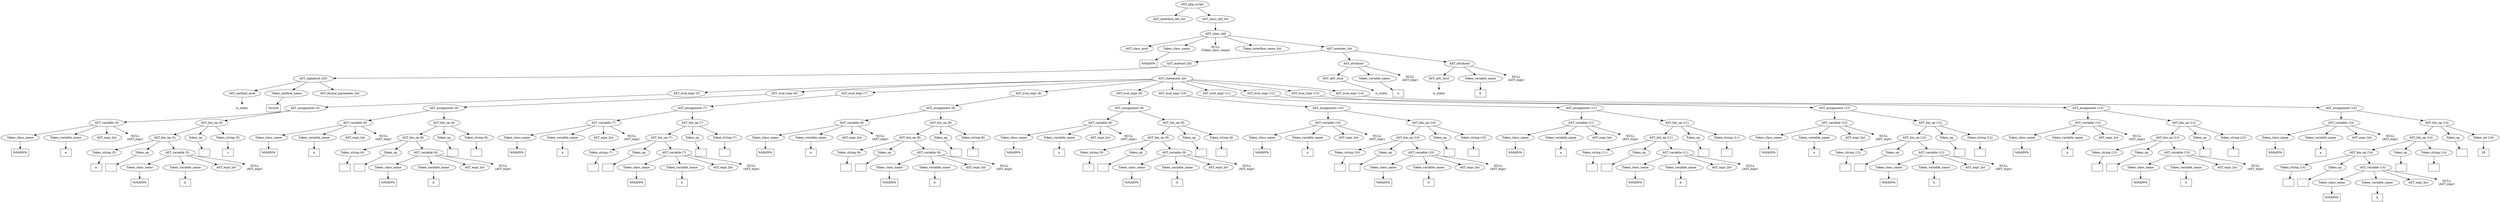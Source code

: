 /*
 * AST in dot format generated by phc -- the PHP compiler
 */

digraph AST {
node_0 [label="AST_php_script"];
node_1 [label="AST_interface_def_list"];
node_2 [label="AST_class_def_list"];
node_3 [label="AST_class_def"];
node_4 [label="AST_class_mod"];
node_5 [label="Token_class_name"];
node_6 [label="%MAIN%", shape=box]
node_5 -> node_6;
node_7 [label="NULL\n(Token_class_name)", shape=plaintext]
node_8 [label="Token_interface_name_list"];
node_9 [label="AST_member_list"];
node_10 [label="AST_method (20)"];
node_11 [label="AST_signature (20)"];
node_12 [label="AST_method_mod"];
node_13 [label="is_static", shape=plaintext]
node_12 -> node_13;
node_14 [label="Token_method_name"];
node_15 [label="%run%", shape=box]
node_14 -> node_15;
node_16 [label="AST_formal_parameter_list"];
node_11 -> node_16;
node_11 -> node_14;
node_11 -> node_12;
node_17 [label="AST_statement_list"];
node_18 [label="AST_eval_expr (5)"];
node_19 [label="AST_assignment (5)"];
node_20 [label="AST_variable (5)"];
node_21 [label="Token_class_name"];
node_22 [label="%MAIN%", shape=box]
node_21 -> node_22;
node_23 [label="Token_variable_name"];
node_24 [label="a", shape=box]
node_23 -> node_24;
node_25 [label="AST_expr_list"];
node_26 [label="NULL\n(AST_expr)", shape=plaintext]
node_20 -> node_26;
node_20 -> node_25;
node_20 -> node_23;
node_20 -> node_21;
node_27 [label="AST_bin_op (5)"];
node_28 [label="AST_bin_op (5)"];
node_29 [label="Token_string (5)"];
node_30 [label="a ", shape=box]
node_29 -> node_30;
node_31 [label="Token_op"];
node_32 [label=".", shape=box]
node_31 -> node_32;
node_33 [label="AST_variable (5)"];
node_34 [label="Token_class_name"];
node_35 [label="%MAIN%", shape=box]
node_34 -> node_35;
node_36 [label="Token_variable_name"];
node_37 [label="b", shape=box]
node_36 -> node_37;
node_38 [label="AST_expr_list"];
node_39 [label="NULL\n(AST_expr)", shape=plaintext]
node_33 -> node_39;
node_33 -> node_38;
node_33 -> node_36;
node_33 -> node_34;
node_28 -> node_33;
node_28 -> node_31;
node_28 -> node_29;
node_40 [label="Token_op"];
node_41 [label=".", shape=box]
node_40 -> node_41;
node_42 [label="Token_string (5)"];
node_43 [label=" c", shape=box]
node_42 -> node_43;
node_27 -> node_42;
node_27 -> node_40;
node_27 -> node_28;
node_19 -> node_27;
node_19 -> node_20;
node_18 -> node_19;
node_44 [label="AST_eval_expr (6)"];
node_45 [label="AST_assignment (6)"];
node_46 [label="AST_variable (6)"];
node_47 [label="Token_class_name"];
node_48 [label="%MAIN%", shape=box]
node_47 -> node_48;
node_49 [label="Token_variable_name"];
node_50 [label="a", shape=box]
node_49 -> node_50;
node_51 [label="AST_expr_list"];
node_52 [label="NULL\n(AST_expr)", shape=plaintext]
node_46 -> node_52;
node_46 -> node_51;
node_46 -> node_49;
node_46 -> node_47;
node_53 [label="AST_bin_op (6)"];
node_54 [label="AST_bin_op (6)"];
node_55 [label="Token_string (6)"];
node_56 [label=" ", shape=box]
node_55 -> node_56;
node_57 [label="Token_op"];
node_58 [label=".", shape=box]
node_57 -> node_58;
node_59 [label="AST_variable (6)"];
node_60 [label="Token_class_name"];
node_61 [label="%MAIN%", shape=box]
node_60 -> node_61;
node_62 [label="Token_variable_name"];
node_63 [label="b", shape=box]
node_62 -> node_63;
node_64 [label="AST_expr_list"];
node_65 [label="NULL\n(AST_expr)", shape=plaintext]
node_59 -> node_65;
node_59 -> node_64;
node_59 -> node_62;
node_59 -> node_60;
node_54 -> node_59;
node_54 -> node_57;
node_54 -> node_55;
node_66 [label="Token_op"];
node_67 [label=".", shape=box]
node_66 -> node_67;
node_68 [label="Token_string (6)"];
node_69 [label=" ", shape=box]
node_68 -> node_69;
node_53 -> node_68;
node_53 -> node_66;
node_53 -> node_54;
node_45 -> node_53;
node_45 -> node_46;
node_44 -> node_45;
node_70 [label="AST_eval_expr (7)"];
node_71 [label="AST_assignment (7)"];
node_72 [label="AST_variable (7)"];
node_73 [label="Token_class_name"];
node_74 [label="%MAIN%", shape=box]
node_73 -> node_74;
node_75 [label="Token_variable_name"];
node_76 [label="a", shape=box]
node_75 -> node_76;
node_77 [label="AST_expr_list"];
node_78 [label="NULL\n(AST_expr)", shape=plaintext]
node_72 -> node_78;
node_72 -> node_77;
node_72 -> node_75;
node_72 -> node_73;
node_79 [label="AST_bin_op (7)"];
node_80 [label="AST_bin_op (7)"];
node_81 [label="Token_string (7)"];
node_82 [label=" ", shape=box]
node_81 -> node_82;
node_83 [label="Token_op"];
node_84 [label=".", shape=box]
node_83 -> node_84;
node_85 [label="AST_variable (7)"];
node_86 [label="Token_class_name"];
node_87 [label="%MAIN%", shape=box]
node_86 -> node_87;
node_88 [label="Token_variable_name"];
node_89 [label="b", shape=box]
node_88 -> node_89;
node_90 [label="AST_expr_list"];
node_91 [label="NULL\n(AST_expr)", shape=plaintext]
node_85 -> node_91;
node_85 -> node_90;
node_85 -> node_88;
node_85 -> node_86;
node_80 -> node_85;
node_80 -> node_83;
node_80 -> node_81;
node_92 [label="Token_op"];
node_93 [label=".", shape=box]
node_92 -> node_93;
node_94 [label="Token_string (7)"];
node_95 [label=" ", shape=box]
node_94 -> node_95;
node_79 -> node_94;
node_79 -> node_92;
node_79 -> node_80;
node_71 -> node_79;
node_71 -> node_72;
node_70 -> node_71;
node_96 [label="AST_eval_expr (8)"];
node_97 [label="AST_assignment (8)"];
node_98 [label="AST_variable (8)"];
node_99 [label="Token_class_name"];
node_100 [label="%MAIN%", shape=box]
node_99 -> node_100;
node_101 [label="Token_variable_name"];
node_102 [label="a", shape=box]
node_101 -> node_102;
node_103 [label="AST_expr_list"];
node_104 [label="NULL\n(AST_expr)", shape=plaintext]
node_98 -> node_104;
node_98 -> node_103;
node_98 -> node_101;
node_98 -> node_99;
node_105 [label="AST_bin_op (8)"];
node_106 [label="AST_bin_op (8)"];
node_107 [label="Token_string (8)"];
node_108 [label=" ", shape=box]
node_107 -> node_108;
node_109 [label="Token_op"];
node_110 [label=".", shape=box]
node_109 -> node_110;
node_111 [label="AST_variable (8)"];
node_112 [label="Token_class_name"];
node_113 [label="%MAIN%", shape=box]
node_112 -> node_113;
node_114 [label="Token_variable_name"];
node_115 [label="b", shape=box]
node_114 -> node_115;
node_116 [label="AST_expr_list"];
node_117 [label="NULL\n(AST_expr)", shape=plaintext]
node_111 -> node_117;
node_111 -> node_116;
node_111 -> node_114;
node_111 -> node_112;
node_106 -> node_111;
node_106 -> node_109;
node_106 -> node_107;
node_118 [label="Token_op"];
node_119 [label=".", shape=box]
node_118 -> node_119;
node_120 [label="Token_string (8)"];
node_121 [label=" ", shape=box]
node_120 -> node_121;
node_105 -> node_120;
node_105 -> node_118;
node_105 -> node_106;
node_97 -> node_105;
node_97 -> node_98;
node_96 -> node_97;
node_122 [label="AST_eval_expr (9)"];
node_123 [label="AST_assignment (9)"];
node_124 [label="AST_variable (9)"];
node_125 [label="Token_class_name"];
node_126 [label="%MAIN%", shape=box]
node_125 -> node_126;
node_127 [label="Token_variable_name"];
node_128 [label="a", shape=box]
node_127 -> node_128;
node_129 [label="AST_expr_list"];
node_130 [label="NULL\n(AST_expr)", shape=plaintext]
node_124 -> node_130;
node_124 -> node_129;
node_124 -> node_127;
node_124 -> node_125;
node_131 [label="AST_bin_op (9)"];
node_132 [label="AST_bin_op (9)"];
node_133 [label="Token_string (9)"];
node_134 [label=" ", shape=box]
node_133 -> node_134;
node_135 [label="Token_op"];
node_136 [label=".", shape=box]
node_135 -> node_136;
node_137 [label="AST_variable (9)"];
node_138 [label="Token_class_name"];
node_139 [label="%MAIN%", shape=box]
node_138 -> node_139;
node_140 [label="Token_variable_name"];
node_141 [label="b", shape=box]
node_140 -> node_141;
node_142 [label="AST_expr_list"];
node_143 [label="NULL\n(AST_expr)", shape=plaintext]
node_137 -> node_143;
node_137 -> node_142;
node_137 -> node_140;
node_137 -> node_138;
node_132 -> node_137;
node_132 -> node_135;
node_132 -> node_133;
node_144 [label="Token_op"];
node_145 [label=".", shape=box]
node_144 -> node_145;
node_146 [label="Token_string (9)"];
node_147 [label=" ", shape=box]
node_146 -> node_147;
node_131 -> node_146;
node_131 -> node_144;
node_131 -> node_132;
node_123 -> node_131;
node_123 -> node_124;
node_122 -> node_123;
node_148 [label="AST_eval_expr (10)"];
node_149 [label="AST_assignment (10)"];
node_150 [label="AST_variable (10)"];
node_151 [label="Token_class_name"];
node_152 [label="%MAIN%", shape=box]
node_151 -> node_152;
node_153 [label="Token_variable_name"];
node_154 [label="a", shape=box]
node_153 -> node_154;
node_155 [label="AST_expr_list"];
node_156 [label="NULL\n(AST_expr)", shape=plaintext]
node_150 -> node_156;
node_150 -> node_155;
node_150 -> node_153;
node_150 -> node_151;
node_157 [label="AST_bin_op (10)"];
node_158 [label="AST_bin_op (10)"];
node_159 [label="Token_string (10)"];
node_160 [label=" ", shape=box]
node_159 -> node_160;
node_161 [label="Token_op"];
node_162 [label=".", shape=box]
node_161 -> node_162;
node_163 [label="AST_variable (10)"];
node_164 [label="Token_class_name"];
node_165 [label="%MAIN%", shape=box]
node_164 -> node_165;
node_166 [label="Token_variable_name"];
node_167 [label="b", shape=box]
node_166 -> node_167;
node_168 [label="AST_expr_list"];
node_169 [label="NULL\n(AST_expr)", shape=plaintext]
node_163 -> node_169;
node_163 -> node_168;
node_163 -> node_166;
node_163 -> node_164;
node_158 -> node_163;
node_158 -> node_161;
node_158 -> node_159;
node_170 [label="Token_op"];
node_171 [label=".", shape=box]
node_170 -> node_171;
node_172 [label="Token_string (10)"];
node_173 [label=" ", shape=box]
node_172 -> node_173;
node_157 -> node_172;
node_157 -> node_170;
node_157 -> node_158;
node_149 -> node_157;
node_149 -> node_150;
node_148 -> node_149;
node_174 [label="AST_eval_expr (11)"];
node_175 [label="AST_assignment (11)"];
node_176 [label="AST_variable (11)"];
node_177 [label="Token_class_name"];
node_178 [label="%MAIN%", shape=box]
node_177 -> node_178;
node_179 [label="Token_variable_name"];
node_180 [label="a", shape=box]
node_179 -> node_180;
node_181 [label="AST_expr_list"];
node_182 [label="NULL\n(AST_expr)", shape=plaintext]
node_176 -> node_182;
node_176 -> node_181;
node_176 -> node_179;
node_176 -> node_177;
node_183 [label="AST_bin_op (11)"];
node_184 [label="AST_bin_op (11)"];
node_185 [label="Token_string (11)"];
node_186 [label=" ", shape=box]
node_185 -> node_186;
node_187 [label="Token_op"];
node_188 [label=".", shape=box]
node_187 -> node_188;
node_189 [label="AST_variable (11)"];
node_190 [label="Token_class_name"];
node_191 [label="%MAIN%", shape=box]
node_190 -> node_191;
node_192 [label="Token_variable_name"];
node_193 [label="b", shape=box]
node_192 -> node_193;
node_194 [label="AST_expr_list"];
node_195 [label="NULL\n(AST_expr)", shape=plaintext]
node_189 -> node_195;
node_189 -> node_194;
node_189 -> node_192;
node_189 -> node_190;
node_184 -> node_189;
node_184 -> node_187;
node_184 -> node_185;
node_196 [label="Token_op"];
node_197 [label=".", shape=box]
node_196 -> node_197;
node_198 [label="Token_string (11)"];
node_199 [label=" ", shape=box]
node_198 -> node_199;
node_183 -> node_198;
node_183 -> node_196;
node_183 -> node_184;
node_175 -> node_183;
node_175 -> node_176;
node_174 -> node_175;
node_200 [label="AST_eval_expr (12)"];
node_201 [label="AST_assignment (12)"];
node_202 [label="AST_variable (12)"];
node_203 [label="Token_class_name"];
node_204 [label="%MAIN%", shape=box]
node_203 -> node_204;
node_205 [label="Token_variable_name"];
node_206 [label="a", shape=box]
node_205 -> node_206;
node_207 [label="AST_expr_list"];
node_208 [label="NULL\n(AST_expr)", shape=plaintext]
node_202 -> node_208;
node_202 -> node_207;
node_202 -> node_205;
node_202 -> node_203;
node_209 [label="AST_bin_op (12)"];
node_210 [label="AST_bin_op (12)"];
node_211 [label="Token_string (12)"];
node_212 [label=" ", shape=box]
node_211 -> node_212;
node_213 [label="Token_op"];
node_214 [label=".", shape=box]
node_213 -> node_214;
node_215 [label="AST_variable (12)"];
node_216 [label="Token_class_name"];
node_217 [label="%MAIN%", shape=box]
node_216 -> node_217;
node_218 [label="Token_variable_name"];
node_219 [label="b", shape=box]
node_218 -> node_219;
node_220 [label="AST_expr_list"];
node_221 [label="NULL\n(AST_expr)", shape=plaintext]
node_215 -> node_221;
node_215 -> node_220;
node_215 -> node_218;
node_215 -> node_216;
node_210 -> node_215;
node_210 -> node_213;
node_210 -> node_211;
node_222 [label="Token_op"];
node_223 [label=".", shape=box]
node_222 -> node_223;
node_224 [label="Token_string (12)"];
node_225 [label=" ", shape=box]
node_224 -> node_225;
node_209 -> node_224;
node_209 -> node_222;
node_209 -> node_210;
node_201 -> node_209;
node_201 -> node_202;
node_200 -> node_201;
node_226 [label="AST_eval_expr (13)"];
node_227 [label="AST_assignment (13)"];
node_228 [label="AST_variable (13)"];
node_229 [label="Token_class_name"];
node_230 [label="%MAIN%", shape=box]
node_229 -> node_230;
node_231 [label="Token_variable_name"];
node_232 [label="a", shape=box]
node_231 -> node_232;
node_233 [label="AST_expr_list"];
node_234 [label="NULL\n(AST_expr)", shape=plaintext]
node_228 -> node_234;
node_228 -> node_233;
node_228 -> node_231;
node_228 -> node_229;
node_235 [label="AST_bin_op (13)"];
node_236 [label="AST_bin_op (13)"];
node_237 [label="Token_string (13)"];
node_238 [label=" ", shape=box]
node_237 -> node_238;
node_239 [label="Token_op"];
node_240 [label=".", shape=box]
node_239 -> node_240;
node_241 [label="AST_variable (13)"];
node_242 [label="Token_class_name"];
node_243 [label="%MAIN%", shape=box]
node_242 -> node_243;
node_244 [label="Token_variable_name"];
node_245 [label="b", shape=box]
node_244 -> node_245;
node_246 [label="AST_expr_list"];
node_247 [label="NULL\n(AST_expr)", shape=plaintext]
node_241 -> node_247;
node_241 -> node_246;
node_241 -> node_244;
node_241 -> node_242;
node_236 -> node_241;
node_236 -> node_239;
node_236 -> node_237;
node_248 [label="Token_op"];
node_249 [label=".", shape=box]
node_248 -> node_249;
node_250 [label="Token_string (13)"];
node_251 [label=" ", shape=box]
node_250 -> node_251;
node_235 -> node_250;
node_235 -> node_248;
node_235 -> node_236;
node_227 -> node_235;
node_227 -> node_228;
node_226 -> node_227;
node_252 [label="AST_eval_expr (14)"];
node_253 [label="AST_assignment (14)"];
node_254 [label="AST_variable (14)"];
node_255 [label="Token_class_name"];
node_256 [label="%MAIN%", shape=box]
node_255 -> node_256;
node_257 [label="Token_variable_name"];
node_258 [label="a", shape=box]
node_257 -> node_258;
node_259 [label="AST_expr_list"];
node_260 [label="NULL\n(AST_expr)", shape=plaintext]
node_254 -> node_260;
node_254 -> node_259;
node_254 -> node_257;
node_254 -> node_255;
node_261 [label="AST_bin_op (14)"];
node_262 [label="AST_bin_op (14)"];
node_263 [label="AST_bin_op (14)"];
node_264 [label="Token_string (14)"];
node_265 [label=" ", shape=box]
node_264 -> node_265;
node_266 [label="Token_op"];
node_267 [label=".", shape=box]
node_266 -> node_267;
node_268 [label="AST_variable (14)"];
node_269 [label="Token_class_name"];
node_270 [label="%MAIN%", shape=box]
node_269 -> node_270;
node_271 [label="Token_variable_name"];
node_272 [label="b", shape=box]
node_271 -> node_272;
node_273 [label="AST_expr_list"];
node_274 [label="NULL\n(AST_expr)", shape=plaintext]
node_268 -> node_274;
node_268 -> node_273;
node_268 -> node_271;
node_268 -> node_269;
node_263 -> node_268;
node_263 -> node_266;
node_263 -> node_264;
node_275 [label="Token_op"];
node_276 [label=".", shape=box]
node_275 -> node_276;
node_277 [label="Token_string (14)"];
node_278 [label=" ", shape=box]
node_277 -> node_278;
node_262 -> node_277;
node_262 -> node_275;
node_262 -> node_263;
node_279 [label="Token_op"];
node_280 [label=".", shape=box]
node_279 -> node_280;
node_281 [label="Token_int (14)"];
node_282 [label="29", shape=box]
node_281 -> node_282;
node_261 -> node_281;
node_261 -> node_279;
node_261 -> node_262;
node_253 -> node_261;
node_253 -> node_254;
node_252 -> node_253;
node_17 -> node_252;
node_17 -> node_226;
node_17 -> node_200;
node_17 -> node_174;
node_17 -> node_148;
node_17 -> node_122;
node_17 -> node_96;
node_17 -> node_70;
node_17 -> node_44;
node_17 -> node_18;
node_10 -> node_17;
node_10 -> node_11;
node_283 [label="AST_attribute"];
node_284 [label="AST_attr_mod"];
node_285 [label="is_static", shape=plaintext]
node_284 -> node_285;
node_286 [label="Token_variable_name"];
node_287 [label="a", shape=box]
node_286 -> node_287;
node_288 [label="NULL\n(AST_expr)", shape=plaintext]
node_283 -> node_288;
node_283 -> node_286;
node_283 -> node_284;
node_289 [label="AST_attribute"];
node_290 [label="AST_attr_mod"];
node_291 [label="is_static", shape=plaintext]
node_290 -> node_291;
node_292 [label="Token_variable_name"];
node_293 [label="b", shape=box]
node_292 -> node_293;
node_294 [label="NULL\n(AST_expr)", shape=plaintext]
node_289 -> node_294;
node_289 -> node_292;
node_289 -> node_290;
node_9 -> node_289;
node_9 -> node_283;
node_9 -> node_10;
node_3 -> node_9;
node_3 -> node_8;
node_3 -> node_7;
node_3 -> node_5;
node_3 -> node_4;
node_2 -> node_3;
node_0 -> node_2;
node_0 -> node_1;
}
